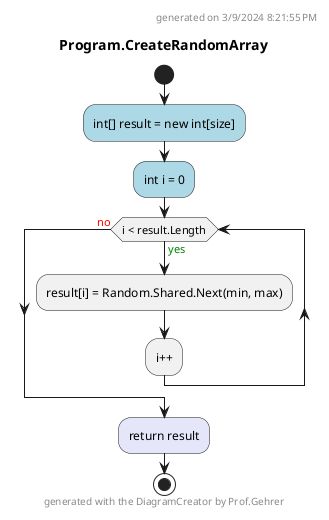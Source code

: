 @startuml Program.CreateRandomArray
header
generated on 3/9/2024 8:21:55 PM
end header
title Program.CreateRandomArray
start
#LightBlue:int[] result = new int[size];
#LightBlue:int i = 0;
while (i < result.Length) is (<color:green>yes)
    :result[i] = Random.Shared.Next(min, max);
:i++;
endwhile (<color:red>no)
#Lavender:return result;
footer
generated with the DiagramCreator by Prof.Gehrer
end footer
stop
@enduml

